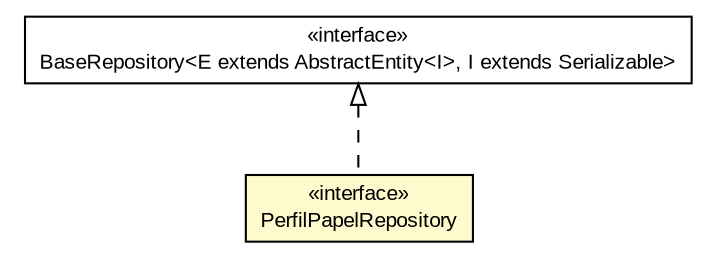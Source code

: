 #!/usr/local/bin/dot
#
# Class diagram 
# Generated by UMLGraph version R5_6 (http://www.umlgraph.org/)
#

digraph G {
	edge [fontname="arial",fontsize=10,labelfontname="arial",labelfontsize=10];
	node [fontname="arial",fontsize=10,shape=plaintext];
	nodesep=0.25;
	ranksep=0.5;
	// br.gov.to.sefaz.seg.persistence.repository.PerfilPapelRepository
	c10103 [label=<<table title="br.gov.to.sefaz.seg.persistence.repository.PerfilPapelRepository" border="0" cellborder="1" cellspacing="0" cellpadding="2" port="p" bgcolor="lemonChiffon" href="./PerfilPapelRepository.html">
		<tr><td><table border="0" cellspacing="0" cellpadding="1">
<tr><td align="center" balign="center"> &#171;interface&#187; </td></tr>
<tr><td align="center" balign="center"> PerfilPapelRepository </td></tr>
		</table></td></tr>
		</table>>, URL="./PerfilPapelRepository.html", fontname="arial", fontcolor="black", fontsize=10.0];
	//br.gov.to.sefaz.seg.persistence.repository.PerfilPapelRepository implements br.gov.to.sefaz.persistence.repository.BaseRepository<E extends br.gov.to.sefaz.persistence.entity.AbstractEntity<I>, I extends java.io.Serializable>
	c10114:p -> c10103:p [dir=back,arrowtail=empty,style=dashed];
	// br.gov.to.sefaz.persistence.repository.BaseRepository<E extends br.gov.to.sefaz.persistence.entity.AbstractEntity<I>, I extends java.io.Serializable>
	c10114 [label=<<table title="br.gov.to.sefaz.persistence.repository.BaseRepository" border="0" cellborder="1" cellspacing="0" cellpadding="2" port="p" href="http://java.sun.com/j2se/1.4.2/docs/api/br/gov/to/sefaz/persistence/repository/BaseRepository.html">
		<tr><td><table border="0" cellspacing="0" cellpadding="1">
<tr><td align="center" balign="center"> &#171;interface&#187; </td></tr>
<tr><td align="center" balign="center"> BaseRepository&lt;E extends AbstractEntity&lt;I&gt;, I extends Serializable&gt; </td></tr>
		</table></td></tr>
		</table>>, URL="http://java.sun.com/j2se/1.4.2/docs/api/br/gov/to/sefaz/persistence/repository/BaseRepository.html", fontname="arial", fontcolor="black", fontsize=10.0];
}

